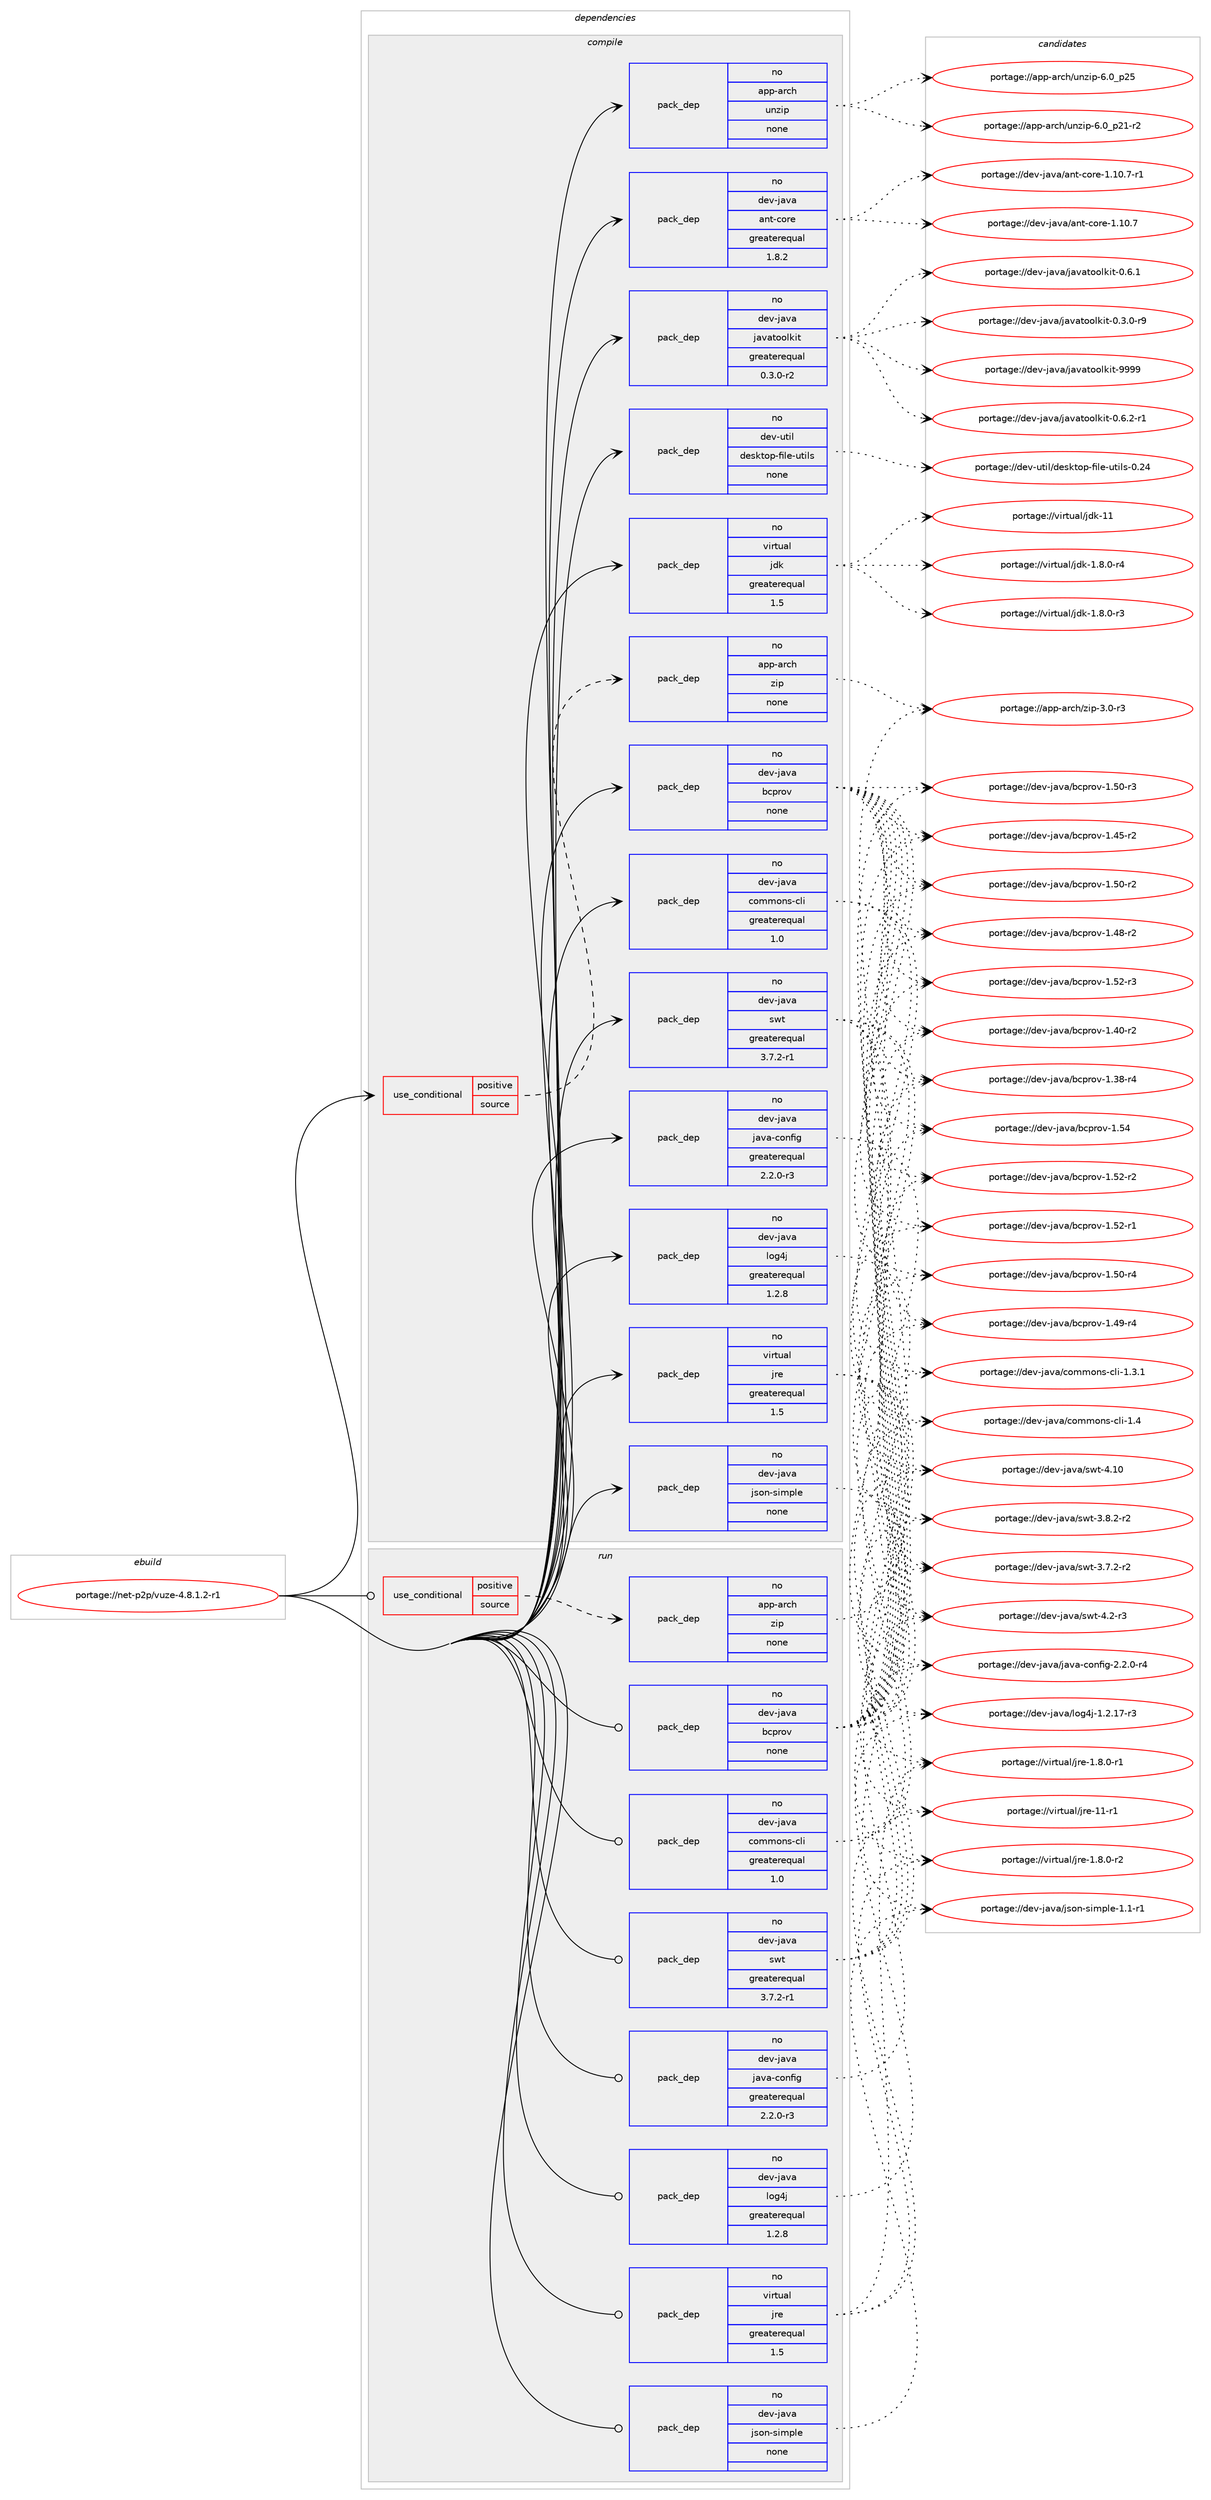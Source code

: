 digraph prolog {

# *************
# Graph options
# *************

newrank=true;
concentrate=true;
compound=true;
graph [rankdir=LR,fontname=Helvetica,fontsize=10,ranksep=1.5];#, ranksep=2.5, nodesep=0.2];
edge  [arrowhead=vee];
node  [fontname=Helvetica,fontsize=10];

# **********
# The ebuild
# **********

subgraph cluster_leftcol {
color=gray;
rank=same;
label=<<i>ebuild</i>>;
id [label="portage://net-p2p/vuze-4.8.1.2-r1", color=red, width=4, href="../net-p2p/vuze-4.8.1.2-r1.svg"];
}

# ****************
# The dependencies
# ****************

subgraph cluster_midcol {
color=gray;
label=<<i>dependencies</i>>;
subgraph cluster_compile {
fillcolor="#eeeeee";
style=filled;
label=<<i>compile</i>>;
subgraph cond23973 {
dependency117417 [label=<<TABLE BORDER="0" CELLBORDER="1" CELLSPACING="0" CELLPADDING="4"><TR><TD ROWSPAN="3" CELLPADDING="10">use_conditional</TD></TR><TR><TD>positive</TD></TR><TR><TD>source</TD></TR></TABLE>>, shape=none, color=red];
subgraph pack91504 {
dependency117418 [label=<<TABLE BORDER="0" CELLBORDER="1" CELLSPACING="0" CELLPADDING="4" WIDTH="220"><TR><TD ROWSPAN="6" CELLPADDING="30">pack_dep</TD></TR><TR><TD WIDTH="110">no</TD></TR><TR><TD>app-arch</TD></TR><TR><TD>zip</TD></TR><TR><TD>none</TD></TR><TR><TD></TD></TR></TABLE>>, shape=none, color=blue];
}
dependency117417:e -> dependency117418:w [weight=20,style="dashed",arrowhead="vee"];
}
id:e -> dependency117417:w [weight=20,style="solid",arrowhead="vee"];
subgraph pack91505 {
dependency117419 [label=<<TABLE BORDER="0" CELLBORDER="1" CELLSPACING="0" CELLPADDING="4" WIDTH="220"><TR><TD ROWSPAN="6" CELLPADDING="30">pack_dep</TD></TR><TR><TD WIDTH="110">no</TD></TR><TR><TD>app-arch</TD></TR><TR><TD>unzip</TD></TR><TR><TD>none</TD></TR><TR><TD></TD></TR></TABLE>>, shape=none, color=blue];
}
id:e -> dependency117419:w [weight=20,style="solid",arrowhead="vee"];
subgraph pack91506 {
dependency117420 [label=<<TABLE BORDER="0" CELLBORDER="1" CELLSPACING="0" CELLPADDING="4" WIDTH="220"><TR><TD ROWSPAN="6" CELLPADDING="30">pack_dep</TD></TR><TR><TD WIDTH="110">no</TD></TR><TR><TD>dev-java</TD></TR><TR><TD>ant-core</TD></TR><TR><TD>greaterequal</TD></TR><TR><TD>1.8.2</TD></TR></TABLE>>, shape=none, color=blue];
}
id:e -> dependency117420:w [weight=20,style="solid",arrowhead="vee"];
subgraph pack91507 {
dependency117421 [label=<<TABLE BORDER="0" CELLBORDER="1" CELLSPACING="0" CELLPADDING="4" WIDTH="220"><TR><TD ROWSPAN="6" CELLPADDING="30">pack_dep</TD></TR><TR><TD WIDTH="110">no</TD></TR><TR><TD>dev-java</TD></TR><TR><TD>bcprov</TD></TR><TR><TD>none</TD></TR><TR><TD></TD></TR></TABLE>>, shape=none, color=blue];
}
id:e -> dependency117421:w [weight=20,style="solid",arrowhead="vee"];
subgraph pack91508 {
dependency117422 [label=<<TABLE BORDER="0" CELLBORDER="1" CELLSPACING="0" CELLPADDING="4" WIDTH="220"><TR><TD ROWSPAN="6" CELLPADDING="30">pack_dep</TD></TR><TR><TD WIDTH="110">no</TD></TR><TR><TD>dev-java</TD></TR><TR><TD>commons-cli</TD></TR><TR><TD>greaterequal</TD></TR><TR><TD>1.0</TD></TR></TABLE>>, shape=none, color=blue];
}
id:e -> dependency117422:w [weight=20,style="solid",arrowhead="vee"];
subgraph pack91509 {
dependency117423 [label=<<TABLE BORDER="0" CELLBORDER="1" CELLSPACING="0" CELLPADDING="4" WIDTH="220"><TR><TD ROWSPAN="6" CELLPADDING="30">pack_dep</TD></TR><TR><TD WIDTH="110">no</TD></TR><TR><TD>dev-java</TD></TR><TR><TD>java-config</TD></TR><TR><TD>greaterequal</TD></TR><TR><TD>2.2.0-r3</TD></TR></TABLE>>, shape=none, color=blue];
}
id:e -> dependency117423:w [weight=20,style="solid",arrowhead="vee"];
subgraph pack91510 {
dependency117424 [label=<<TABLE BORDER="0" CELLBORDER="1" CELLSPACING="0" CELLPADDING="4" WIDTH="220"><TR><TD ROWSPAN="6" CELLPADDING="30">pack_dep</TD></TR><TR><TD WIDTH="110">no</TD></TR><TR><TD>dev-java</TD></TR><TR><TD>javatoolkit</TD></TR><TR><TD>greaterequal</TD></TR><TR><TD>0.3.0-r2</TD></TR></TABLE>>, shape=none, color=blue];
}
id:e -> dependency117424:w [weight=20,style="solid",arrowhead="vee"];
subgraph pack91511 {
dependency117425 [label=<<TABLE BORDER="0" CELLBORDER="1" CELLSPACING="0" CELLPADDING="4" WIDTH="220"><TR><TD ROWSPAN="6" CELLPADDING="30">pack_dep</TD></TR><TR><TD WIDTH="110">no</TD></TR><TR><TD>dev-java</TD></TR><TR><TD>json-simple</TD></TR><TR><TD>none</TD></TR><TR><TD></TD></TR></TABLE>>, shape=none, color=blue];
}
id:e -> dependency117425:w [weight=20,style="solid",arrowhead="vee"];
subgraph pack91512 {
dependency117426 [label=<<TABLE BORDER="0" CELLBORDER="1" CELLSPACING="0" CELLPADDING="4" WIDTH="220"><TR><TD ROWSPAN="6" CELLPADDING="30">pack_dep</TD></TR><TR><TD WIDTH="110">no</TD></TR><TR><TD>dev-java</TD></TR><TR><TD>log4j</TD></TR><TR><TD>greaterequal</TD></TR><TR><TD>1.2.8</TD></TR></TABLE>>, shape=none, color=blue];
}
id:e -> dependency117426:w [weight=20,style="solid",arrowhead="vee"];
subgraph pack91513 {
dependency117427 [label=<<TABLE BORDER="0" CELLBORDER="1" CELLSPACING="0" CELLPADDING="4" WIDTH="220"><TR><TD ROWSPAN="6" CELLPADDING="30">pack_dep</TD></TR><TR><TD WIDTH="110">no</TD></TR><TR><TD>dev-java</TD></TR><TR><TD>swt</TD></TR><TR><TD>greaterequal</TD></TR><TR><TD>3.7.2-r1</TD></TR></TABLE>>, shape=none, color=blue];
}
id:e -> dependency117427:w [weight=20,style="solid",arrowhead="vee"];
subgraph pack91514 {
dependency117428 [label=<<TABLE BORDER="0" CELLBORDER="1" CELLSPACING="0" CELLPADDING="4" WIDTH="220"><TR><TD ROWSPAN="6" CELLPADDING="30">pack_dep</TD></TR><TR><TD WIDTH="110">no</TD></TR><TR><TD>dev-util</TD></TR><TR><TD>desktop-file-utils</TD></TR><TR><TD>none</TD></TR><TR><TD></TD></TR></TABLE>>, shape=none, color=blue];
}
id:e -> dependency117428:w [weight=20,style="solid",arrowhead="vee"];
subgraph pack91515 {
dependency117429 [label=<<TABLE BORDER="0" CELLBORDER="1" CELLSPACING="0" CELLPADDING="4" WIDTH="220"><TR><TD ROWSPAN="6" CELLPADDING="30">pack_dep</TD></TR><TR><TD WIDTH="110">no</TD></TR><TR><TD>virtual</TD></TR><TR><TD>jdk</TD></TR><TR><TD>greaterequal</TD></TR><TR><TD>1.5</TD></TR></TABLE>>, shape=none, color=blue];
}
id:e -> dependency117429:w [weight=20,style="solid",arrowhead="vee"];
subgraph pack91516 {
dependency117430 [label=<<TABLE BORDER="0" CELLBORDER="1" CELLSPACING="0" CELLPADDING="4" WIDTH="220"><TR><TD ROWSPAN="6" CELLPADDING="30">pack_dep</TD></TR><TR><TD WIDTH="110">no</TD></TR><TR><TD>virtual</TD></TR><TR><TD>jre</TD></TR><TR><TD>greaterequal</TD></TR><TR><TD>1.5</TD></TR></TABLE>>, shape=none, color=blue];
}
id:e -> dependency117430:w [weight=20,style="solid",arrowhead="vee"];
}
subgraph cluster_compileandrun {
fillcolor="#eeeeee";
style=filled;
label=<<i>compile and run</i>>;
}
subgraph cluster_run {
fillcolor="#eeeeee";
style=filled;
label=<<i>run</i>>;
subgraph cond23974 {
dependency117431 [label=<<TABLE BORDER="0" CELLBORDER="1" CELLSPACING="0" CELLPADDING="4"><TR><TD ROWSPAN="3" CELLPADDING="10">use_conditional</TD></TR><TR><TD>positive</TD></TR><TR><TD>source</TD></TR></TABLE>>, shape=none, color=red];
subgraph pack91517 {
dependency117432 [label=<<TABLE BORDER="0" CELLBORDER="1" CELLSPACING="0" CELLPADDING="4" WIDTH="220"><TR><TD ROWSPAN="6" CELLPADDING="30">pack_dep</TD></TR><TR><TD WIDTH="110">no</TD></TR><TR><TD>app-arch</TD></TR><TR><TD>zip</TD></TR><TR><TD>none</TD></TR><TR><TD></TD></TR></TABLE>>, shape=none, color=blue];
}
dependency117431:e -> dependency117432:w [weight=20,style="dashed",arrowhead="vee"];
}
id:e -> dependency117431:w [weight=20,style="solid",arrowhead="odot"];
subgraph pack91518 {
dependency117433 [label=<<TABLE BORDER="0" CELLBORDER="1" CELLSPACING="0" CELLPADDING="4" WIDTH="220"><TR><TD ROWSPAN="6" CELLPADDING="30">pack_dep</TD></TR><TR><TD WIDTH="110">no</TD></TR><TR><TD>dev-java</TD></TR><TR><TD>bcprov</TD></TR><TR><TD>none</TD></TR><TR><TD></TD></TR></TABLE>>, shape=none, color=blue];
}
id:e -> dependency117433:w [weight=20,style="solid",arrowhead="odot"];
subgraph pack91519 {
dependency117434 [label=<<TABLE BORDER="0" CELLBORDER="1" CELLSPACING="0" CELLPADDING="4" WIDTH="220"><TR><TD ROWSPAN="6" CELLPADDING="30">pack_dep</TD></TR><TR><TD WIDTH="110">no</TD></TR><TR><TD>dev-java</TD></TR><TR><TD>commons-cli</TD></TR><TR><TD>greaterequal</TD></TR><TR><TD>1.0</TD></TR></TABLE>>, shape=none, color=blue];
}
id:e -> dependency117434:w [weight=20,style="solid",arrowhead="odot"];
subgraph pack91520 {
dependency117435 [label=<<TABLE BORDER="0" CELLBORDER="1" CELLSPACING="0" CELLPADDING="4" WIDTH="220"><TR><TD ROWSPAN="6" CELLPADDING="30">pack_dep</TD></TR><TR><TD WIDTH="110">no</TD></TR><TR><TD>dev-java</TD></TR><TR><TD>java-config</TD></TR><TR><TD>greaterequal</TD></TR><TR><TD>2.2.0-r3</TD></TR></TABLE>>, shape=none, color=blue];
}
id:e -> dependency117435:w [weight=20,style="solid",arrowhead="odot"];
subgraph pack91521 {
dependency117436 [label=<<TABLE BORDER="0" CELLBORDER="1" CELLSPACING="0" CELLPADDING="4" WIDTH="220"><TR><TD ROWSPAN="6" CELLPADDING="30">pack_dep</TD></TR><TR><TD WIDTH="110">no</TD></TR><TR><TD>dev-java</TD></TR><TR><TD>json-simple</TD></TR><TR><TD>none</TD></TR><TR><TD></TD></TR></TABLE>>, shape=none, color=blue];
}
id:e -> dependency117436:w [weight=20,style="solid",arrowhead="odot"];
subgraph pack91522 {
dependency117437 [label=<<TABLE BORDER="0" CELLBORDER="1" CELLSPACING="0" CELLPADDING="4" WIDTH="220"><TR><TD ROWSPAN="6" CELLPADDING="30">pack_dep</TD></TR><TR><TD WIDTH="110">no</TD></TR><TR><TD>dev-java</TD></TR><TR><TD>log4j</TD></TR><TR><TD>greaterequal</TD></TR><TR><TD>1.2.8</TD></TR></TABLE>>, shape=none, color=blue];
}
id:e -> dependency117437:w [weight=20,style="solid",arrowhead="odot"];
subgraph pack91523 {
dependency117438 [label=<<TABLE BORDER="0" CELLBORDER="1" CELLSPACING="0" CELLPADDING="4" WIDTH="220"><TR><TD ROWSPAN="6" CELLPADDING="30">pack_dep</TD></TR><TR><TD WIDTH="110">no</TD></TR><TR><TD>dev-java</TD></TR><TR><TD>swt</TD></TR><TR><TD>greaterequal</TD></TR><TR><TD>3.7.2-r1</TD></TR></TABLE>>, shape=none, color=blue];
}
id:e -> dependency117438:w [weight=20,style="solid",arrowhead="odot"];
subgraph pack91524 {
dependency117439 [label=<<TABLE BORDER="0" CELLBORDER="1" CELLSPACING="0" CELLPADDING="4" WIDTH="220"><TR><TD ROWSPAN="6" CELLPADDING="30">pack_dep</TD></TR><TR><TD WIDTH="110">no</TD></TR><TR><TD>virtual</TD></TR><TR><TD>jre</TD></TR><TR><TD>greaterequal</TD></TR><TR><TD>1.5</TD></TR></TABLE>>, shape=none, color=blue];
}
id:e -> dependency117439:w [weight=20,style="solid",arrowhead="odot"];
}
}

# **************
# The candidates
# **************

subgraph cluster_choices {
rank=same;
color=gray;
label=<<i>candidates</i>>;

subgraph choice91504 {
color=black;
nodesep=1;
choice9711211245971149910447122105112455146484511451 [label="portage://app-arch/zip-3.0-r3", color=red, width=4,href="../app-arch/zip-3.0-r3.svg"];
dependency117418:e -> choice9711211245971149910447122105112455146484511451:w [style=dotted,weight="100"];
}
subgraph choice91505 {
color=black;
nodesep=1;
choice971121124597114991044711711012210511245544648951125053 [label="portage://app-arch/unzip-6.0_p25", color=red, width=4,href="../app-arch/unzip-6.0_p25.svg"];
choice9711211245971149910447117110122105112455446489511250494511450 [label="portage://app-arch/unzip-6.0_p21-r2", color=red, width=4,href="../app-arch/unzip-6.0_p21-r2.svg"];
dependency117419:e -> choice971121124597114991044711711012210511245544648951125053:w [style=dotted,weight="100"];
dependency117419:e -> choice9711211245971149910447117110122105112455446489511250494511450:w [style=dotted,weight="100"];
}
subgraph choice91506 {
color=black;
nodesep=1;
choice10010111845106971189747971101164599111114101454946494846554511449 [label="portage://dev-java/ant-core-1.10.7-r1", color=red, width=4,href="../dev-java/ant-core-1.10.7-r1.svg"];
choice1001011184510697118974797110116459911111410145494649484655 [label="portage://dev-java/ant-core-1.10.7", color=red, width=4,href="../dev-java/ant-core-1.10.7.svg"];
dependency117420:e -> choice10010111845106971189747971101164599111114101454946494846554511449:w [style=dotted,weight="100"];
dependency117420:e -> choice1001011184510697118974797110116459911111410145494649484655:w [style=dotted,weight="100"];
}
subgraph choice91507 {
color=black;
nodesep=1;
choice1001011184510697118974798991121141111184549465352 [label="portage://dev-java/bcprov-1.54", color=red, width=4,href="../dev-java/bcprov-1.54.svg"];
choice10010111845106971189747989911211411111845494653504511451 [label="portage://dev-java/bcprov-1.52-r3", color=red, width=4,href="../dev-java/bcprov-1.52-r3.svg"];
choice10010111845106971189747989911211411111845494653504511450 [label="portage://dev-java/bcprov-1.52-r2", color=red, width=4,href="../dev-java/bcprov-1.52-r2.svg"];
choice10010111845106971189747989911211411111845494653504511449 [label="portage://dev-java/bcprov-1.52-r1", color=red, width=4,href="../dev-java/bcprov-1.52-r1.svg"];
choice10010111845106971189747989911211411111845494653484511452 [label="portage://dev-java/bcprov-1.50-r4", color=red, width=4,href="../dev-java/bcprov-1.50-r4.svg"];
choice10010111845106971189747989911211411111845494653484511451 [label="portage://dev-java/bcprov-1.50-r3", color=red, width=4,href="../dev-java/bcprov-1.50-r3.svg"];
choice10010111845106971189747989911211411111845494653484511450 [label="portage://dev-java/bcprov-1.50-r2", color=red, width=4,href="../dev-java/bcprov-1.50-r2.svg"];
choice10010111845106971189747989911211411111845494652574511452 [label="portage://dev-java/bcprov-1.49-r4", color=red, width=4,href="../dev-java/bcprov-1.49-r4.svg"];
choice10010111845106971189747989911211411111845494652564511450 [label="portage://dev-java/bcprov-1.48-r2", color=red, width=4,href="../dev-java/bcprov-1.48-r2.svg"];
choice10010111845106971189747989911211411111845494652534511450 [label="portage://dev-java/bcprov-1.45-r2", color=red, width=4,href="../dev-java/bcprov-1.45-r2.svg"];
choice10010111845106971189747989911211411111845494652484511450 [label="portage://dev-java/bcprov-1.40-r2", color=red, width=4,href="../dev-java/bcprov-1.40-r2.svg"];
choice10010111845106971189747989911211411111845494651564511452 [label="portage://dev-java/bcprov-1.38-r4", color=red, width=4,href="../dev-java/bcprov-1.38-r4.svg"];
dependency117421:e -> choice1001011184510697118974798991121141111184549465352:w [style=dotted,weight="100"];
dependency117421:e -> choice10010111845106971189747989911211411111845494653504511451:w [style=dotted,weight="100"];
dependency117421:e -> choice10010111845106971189747989911211411111845494653504511450:w [style=dotted,weight="100"];
dependency117421:e -> choice10010111845106971189747989911211411111845494653504511449:w [style=dotted,weight="100"];
dependency117421:e -> choice10010111845106971189747989911211411111845494653484511452:w [style=dotted,weight="100"];
dependency117421:e -> choice10010111845106971189747989911211411111845494653484511451:w [style=dotted,weight="100"];
dependency117421:e -> choice10010111845106971189747989911211411111845494653484511450:w [style=dotted,weight="100"];
dependency117421:e -> choice10010111845106971189747989911211411111845494652574511452:w [style=dotted,weight="100"];
dependency117421:e -> choice10010111845106971189747989911211411111845494652564511450:w [style=dotted,weight="100"];
dependency117421:e -> choice10010111845106971189747989911211411111845494652534511450:w [style=dotted,weight="100"];
dependency117421:e -> choice10010111845106971189747989911211411111845494652484511450:w [style=dotted,weight="100"];
dependency117421:e -> choice10010111845106971189747989911211411111845494651564511452:w [style=dotted,weight="100"];
}
subgraph choice91508 {
color=black;
nodesep=1;
choice1001011184510697118974799111109109111110115459910810545494652 [label="portage://dev-java/commons-cli-1.4", color=red, width=4,href="../dev-java/commons-cli-1.4.svg"];
choice10010111845106971189747991111091091111101154599108105454946514649 [label="portage://dev-java/commons-cli-1.3.1", color=red, width=4,href="../dev-java/commons-cli-1.3.1.svg"];
dependency117422:e -> choice1001011184510697118974799111109109111110115459910810545494652:w [style=dotted,weight="100"];
dependency117422:e -> choice10010111845106971189747991111091091111101154599108105454946514649:w [style=dotted,weight="100"];
}
subgraph choice91509 {
color=black;
nodesep=1;
choice10010111845106971189747106971189745991111101021051034550465046484511452 [label="portage://dev-java/java-config-2.2.0-r4", color=red, width=4,href="../dev-java/java-config-2.2.0-r4.svg"];
dependency117423:e -> choice10010111845106971189747106971189745991111101021051034550465046484511452:w [style=dotted,weight="100"];
}
subgraph choice91510 {
color=black;
nodesep=1;
choice1001011184510697118974710697118971161111111081071051164557575757 [label="portage://dev-java/javatoolkit-9999", color=red, width=4,href="../dev-java/javatoolkit-9999.svg"];
choice1001011184510697118974710697118971161111111081071051164548465446504511449 [label="portage://dev-java/javatoolkit-0.6.2-r1", color=red, width=4,href="../dev-java/javatoolkit-0.6.2-r1.svg"];
choice100101118451069711897471069711897116111111108107105116454846544649 [label="portage://dev-java/javatoolkit-0.6.1", color=red, width=4,href="../dev-java/javatoolkit-0.6.1.svg"];
choice1001011184510697118974710697118971161111111081071051164548465146484511457 [label="portage://dev-java/javatoolkit-0.3.0-r9", color=red, width=4,href="../dev-java/javatoolkit-0.3.0-r9.svg"];
dependency117424:e -> choice1001011184510697118974710697118971161111111081071051164557575757:w [style=dotted,weight="100"];
dependency117424:e -> choice1001011184510697118974710697118971161111111081071051164548465446504511449:w [style=dotted,weight="100"];
dependency117424:e -> choice100101118451069711897471069711897116111111108107105116454846544649:w [style=dotted,weight="100"];
dependency117424:e -> choice1001011184510697118974710697118971161111111081071051164548465146484511457:w [style=dotted,weight="100"];
}
subgraph choice91511 {
color=black;
nodesep=1;
choice1001011184510697118974710611511111045115105109112108101454946494511449 [label="portage://dev-java/json-simple-1.1-r1", color=red, width=4,href="../dev-java/json-simple-1.1-r1.svg"];
dependency117425:e -> choice1001011184510697118974710611511111045115105109112108101454946494511449:w [style=dotted,weight="100"];
}
subgraph choice91512 {
color=black;
nodesep=1;
choice1001011184510697118974710811110352106454946504649554511451 [label="portage://dev-java/log4j-1.2.17-r3", color=red, width=4,href="../dev-java/log4j-1.2.17-r3.svg"];
dependency117426:e -> choice1001011184510697118974710811110352106454946504649554511451:w [style=dotted,weight="100"];
}
subgraph choice91513 {
color=black;
nodesep=1;
choice10010111845106971189747115119116455246504511451 [label="portage://dev-java/swt-4.2-r3", color=red, width=4,href="../dev-java/swt-4.2-r3.svg"];
choice100101118451069711897471151191164552464948 [label="portage://dev-java/swt-4.10", color=red, width=4,href="../dev-java/swt-4.10.svg"];
choice100101118451069711897471151191164551465646504511450 [label="portage://dev-java/swt-3.8.2-r2", color=red, width=4,href="../dev-java/swt-3.8.2-r2.svg"];
choice100101118451069711897471151191164551465546504511450 [label="portage://dev-java/swt-3.7.2-r2", color=red, width=4,href="../dev-java/swt-3.7.2-r2.svg"];
dependency117427:e -> choice10010111845106971189747115119116455246504511451:w [style=dotted,weight="100"];
dependency117427:e -> choice100101118451069711897471151191164552464948:w [style=dotted,weight="100"];
dependency117427:e -> choice100101118451069711897471151191164551465646504511450:w [style=dotted,weight="100"];
dependency117427:e -> choice100101118451069711897471151191164551465546504511450:w [style=dotted,weight="100"];
}
subgraph choice91514 {
color=black;
nodesep=1;
choice100101118451171161051084710010111510711611111245102105108101451171161051081154548465052 [label="portage://dev-util/desktop-file-utils-0.24", color=red, width=4,href="../dev-util/desktop-file-utils-0.24.svg"];
dependency117428:e -> choice100101118451171161051084710010111510711611111245102105108101451171161051081154548465052:w [style=dotted,weight="100"];
}
subgraph choice91515 {
color=black;
nodesep=1;
choice1181051141161179710847106100107454949 [label="portage://virtual/jdk-11", color=red, width=4,href="../virtual/jdk-11.svg"];
choice11810511411611797108471061001074549465646484511452 [label="portage://virtual/jdk-1.8.0-r4", color=red, width=4,href="../virtual/jdk-1.8.0-r4.svg"];
choice11810511411611797108471061001074549465646484511451 [label="portage://virtual/jdk-1.8.0-r3", color=red, width=4,href="../virtual/jdk-1.8.0-r3.svg"];
dependency117429:e -> choice1181051141161179710847106100107454949:w [style=dotted,weight="100"];
dependency117429:e -> choice11810511411611797108471061001074549465646484511452:w [style=dotted,weight="100"];
dependency117429:e -> choice11810511411611797108471061001074549465646484511451:w [style=dotted,weight="100"];
}
subgraph choice91516 {
color=black;
nodesep=1;
choice11810511411611797108471061141014549494511449 [label="portage://virtual/jre-11-r1", color=red, width=4,href="../virtual/jre-11-r1.svg"];
choice11810511411611797108471061141014549465646484511450 [label="portage://virtual/jre-1.8.0-r2", color=red, width=4,href="../virtual/jre-1.8.0-r2.svg"];
choice11810511411611797108471061141014549465646484511449 [label="portage://virtual/jre-1.8.0-r1", color=red, width=4,href="../virtual/jre-1.8.0-r1.svg"];
dependency117430:e -> choice11810511411611797108471061141014549494511449:w [style=dotted,weight="100"];
dependency117430:e -> choice11810511411611797108471061141014549465646484511450:w [style=dotted,weight="100"];
dependency117430:e -> choice11810511411611797108471061141014549465646484511449:w [style=dotted,weight="100"];
}
subgraph choice91517 {
color=black;
nodesep=1;
choice9711211245971149910447122105112455146484511451 [label="portage://app-arch/zip-3.0-r3", color=red, width=4,href="../app-arch/zip-3.0-r3.svg"];
dependency117432:e -> choice9711211245971149910447122105112455146484511451:w [style=dotted,weight="100"];
}
subgraph choice91518 {
color=black;
nodesep=1;
choice1001011184510697118974798991121141111184549465352 [label="portage://dev-java/bcprov-1.54", color=red, width=4,href="../dev-java/bcprov-1.54.svg"];
choice10010111845106971189747989911211411111845494653504511451 [label="portage://dev-java/bcprov-1.52-r3", color=red, width=4,href="../dev-java/bcprov-1.52-r3.svg"];
choice10010111845106971189747989911211411111845494653504511450 [label="portage://dev-java/bcprov-1.52-r2", color=red, width=4,href="../dev-java/bcprov-1.52-r2.svg"];
choice10010111845106971189747989911211411111845494653504511449 [label="portage://dev-java/bcprov-1.52-r1", color=red, width=4,href="../dev-java/bcprov-1.52-r1.svg"];
choice10010111845106971189747989911211411111845494653484511452 [label="portage://dev-java/bcprov-1.50-r4", color=red, width=4,href="../dev-java/bcprov-1.50-r4.svg"];
choice10010111845106971189747989911211411111845494653484511451 [label="portage://dev-java/bcprov-1.50-r3", color=red, width=4,href="../dev-java/bcprov-1.50-r3.svg"];
choice10010111845106971189747989911211411111845494653484511450 [label="portage://dev-java/bcprov-1.50-r2", color=red, width=4,href="../dev-java/bcprov-1.50-r2.svg"];
choice10010111845106971189747989911211411111845494652574511452 [label="portage://dev-java/bcprov-1.49-r4", color=red, width=4,href="../dev-java/bcprov-1.49-r4.svg"];
choice10010111845106971189747989911211411111845494652564511450 [label="portage://dev-java/bcprov-1.48-r2", color=red, width=4,href="../dev-java/bcprov-1.48-r2.svg"];
choice10010111845106971189747989911211411111845494652534511450 [label="portage://dev-java/bcprov-1.45-r2", color=red, width=4,href="../dev-java/bcprov-1.45-r2.svg"];
choice10010111845106971189747989911211411111845494652484511450 [label="portage://dev-java/bcprov-1.40-r2", color=red, width=4,href="../dev-java/bcprov-1.40-r2.svg"];
choice10010111845106971189747989911211411111845494651564511452 [label="portage://dev-java/bcprov-1.38-r4", color=red, width=4,href="../dev-java/bcprov-1.38-r4.svg"];
dependency117433:e -> choice1001011184510697118974798991121141111184549465352:w [style=dotted,weight="100"];
dependency117433:e -> choice10010111845106971189747989911211411111845494653504511451:w [style=dotted,weight="100"];
dependency117433:e -> choice10010111845106971189747989911211411111845494653504511450:w [style=dotted,weight="100"];
dependency117433:e -> choice10010111845106971189747989911211411111845494653504511449:w [style=dotted,weight="100"];
dependency117433:e -> choice10010111845106971189747989911211411111845494653484511452:w [style=dotted,weight="100"];
dependency117433:e -> choice10010111845106971189747989911211411111845494653484511451:w [style=dotted,weight="100"];
dependency117433:e -> choice10010111845106971189747989911211411111845494653484511450:w [style=dotted,weight="100"];
dependency117433:e -> choice10010111845106971189747989911211411111845494652574511452:w [style=dotted,weight="100"];
dependency117433:e -> choice10010111845106971189747989911211411111845494652564511450:w [style=dotted,weight="100"];
dependency117433:e -> choice10010111845106971189747989911211411111845494652534511450:w [style=dotted,weight="100"];
dependency117433:e -> choice10010111845106971189747989911211411111845494652484511450:w [style=dotted,weight="100"];
dependency117433:e -> choice10010111845106971189747989911211411111845494651564511452:w [style=dotted,weight="100"];
}
subgraph choice91519 {
color=black;
nodesep=1;
choice1001011184510697118974799111109109111110115459910810545494652 [label="portage://dev-java/commons-cli-1.4", color=red, width=4,href="../dev-java/commons-cli-1.4.svg"];
choice10010111845106971189747991111091091111101154599108105454946514649 [label="portage://dev-java/commons-cli-1.3.1", color=red, width=4,href="../dev-java/commons-cli-1.3.1.svg"];
dependency117434:e -> choice1001011184510697118974799111109109111110115459910810545494652:w [style=dotted,weight="100"];
dependency117434:e -> choice10010111845106971189747991111091091111101154599108105454946514649:w [style=dotted,weight="100"];
}
subgraph choice91520 {
color=black;
nodesep=1;
choice10010111845106971189747106971189745991111101021051034550465046484511452 [label="portage://dev-java/java-config-2.2.0-r4", color=red, width=4,href="../dev-java/java-config-2.2.0-r4.svg"];
dependency117435:e -> choice10010111845106971189747106971189745991111101021051034550465046484511452:w [style=dotted,weight="100"];
}
subgraph choice91521 {
color=black;
nodesep=1;
choice1001011184510697118974710611511111045115105109112108101454946494511449 [label="portage://dev-java/json-simple-1.1-r1", color=red, width=4,href="../dev-java/json-simple-1.1-r1.svg"];
dependency117436:e -> choice1001011184510697118974710611511111045115105109112108101454946494511449:w [style=dotted,weight="100"];
}
subgraph choice91522 {
color=black;
nodesep=1;
choice1001011184510697118974710811110352106454946504649554511451 [label="portage://dev-java/log4j-1.2.17-r3", color=red, width=4,href="../dev-java/log4j-1.2.17-r3.svg"];
dependency117437:e -> choice1001011184510697118974710811110352106454946504649554511451:w [style=dotted,weight="100"];
}
subgraph choice91523 {
color=black;
nodesep=1;
choice10010111845106971189747115119116455246504511451 [label="portage://dev-java/swt-4.2-r3", color=red, width=4,href="../dev-java/swt-4.2-r3.svg"];
choice100101118451069711897471151191164552464948 [label="portage://dev-java/swt-4.10", color=red, width=4,href="../dev-java/swt-4.10.svg"];
choice100101118451069711897471151191164551465646504511450 [label="portage://dev-java/swt-3.8.2-r2", color=red, width=4,href="../dev-java/swt-3.8.2-r2.svg"];
choice100101118451069711897471151191164551465546504511450 [label="portage://dev-java/swt-3.7.2-r2", color=red, width=4,href="../dev-java/swt-3.7.2-r2.svg"];
dependency117438:e -> choice10010111845106971189747115119116455246504511451:w [style=dotted,weight="100"];
dependency117438:e -> choice100101118451069711897471151191164552464948:w [style=dotted,weight="100"];
dependency117438:e -> choice100101118451069711897471151191164551465646504511450:w [style=dotted,weight="100"];
dependency117438:e -> choice100101118451069711897471151191164551465546504511450:w [style=dotted,weight="100"];
}
subgraph choice91524 {
color=black;
nodesep=1;
choice11810511411611797108471061141014549494511449 [label="portage://virtual/jre-11-r1", color=red, width=4,href="../virtual/jre-11-r1.svg"];
choice11810511411611797108471061141014549465646484511450 [label="portage://virtual/jre-1.8.0-r2", color=red, width=4,href="../virtual/jre-1.8.0-r2.svg"];
choice11810511411611797108471061141014549465646484511449 [label="portage://virtual/jre-1.8.0-r1", color=red, width=4,href="../virtual/jre-1.8.0-r1.svg"];
dependency117439:e -> choice11810511411611797108471061141014549494511449:w [style=dotted,weight="100"];
dependency117439:e -> choice11810511411611797108471061141014549465646484511450:w [style=dotted,weight="100"];
dependency117439:e -> choice11810511411611797108471061141014549465646484511449:w [style=dotted,weight="100"];
}
}

}
